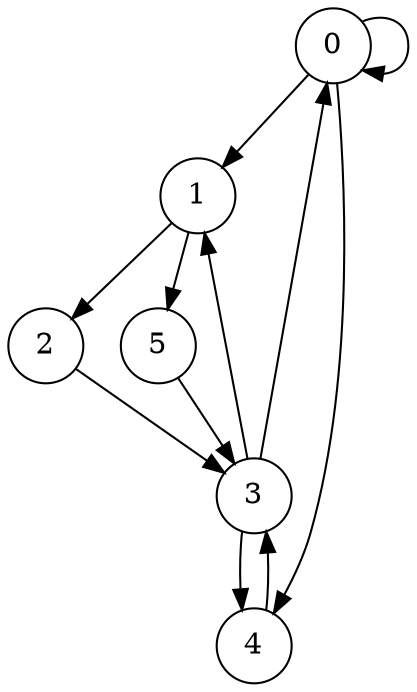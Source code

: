 digraph V {
    node [shape="circle"];
    0 -> 0;
    0 -> 1;
    0 -> 4;
    1 -> 2;
    1 -> 5;
    2 -> 3;
    3 -> 0;
    3 -> 1;
    3 -> 4;
    4 -> 3;
    5 -> 3;
}
